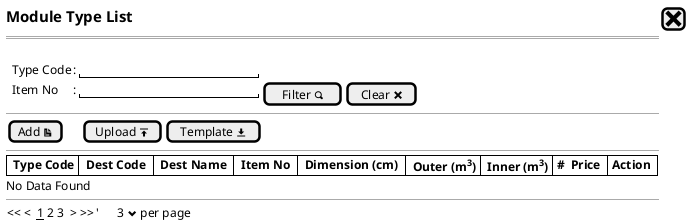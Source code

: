 @startsalt
{
  <size:15><b>Module Type List|[<size:25><&x>]|*
  ==
  .
  {
      .|Type Code    |: |"                      "|*
      .|Item No      |: |"                      "| [Filter <&magnifying-glass>]| [Clear <&x>]| *      

  }
  --
  {
  [Add <&document>]|.|.|.|[Upload <&data-transfer-upload>]| [Template <&data-transfer-download>]|*
  }
  --
  {#
 | <b> Type Code |<b>  Dest Code  |<b>  Dest Name  |<b>  Item No  | <b> Dimension (cm)  | <b> Outer (m<sup>3</sup>) | <b> Inner (m<sup>3</sup>) | <b>#  Price  | <b>Action  |*|*|*
  }
  No Data Found
  --
  {
  << <  __1__ 2 3  > >>  |'      3 <&chevron-bottom> per page |*
  }
}
@endsalt
@enduml
